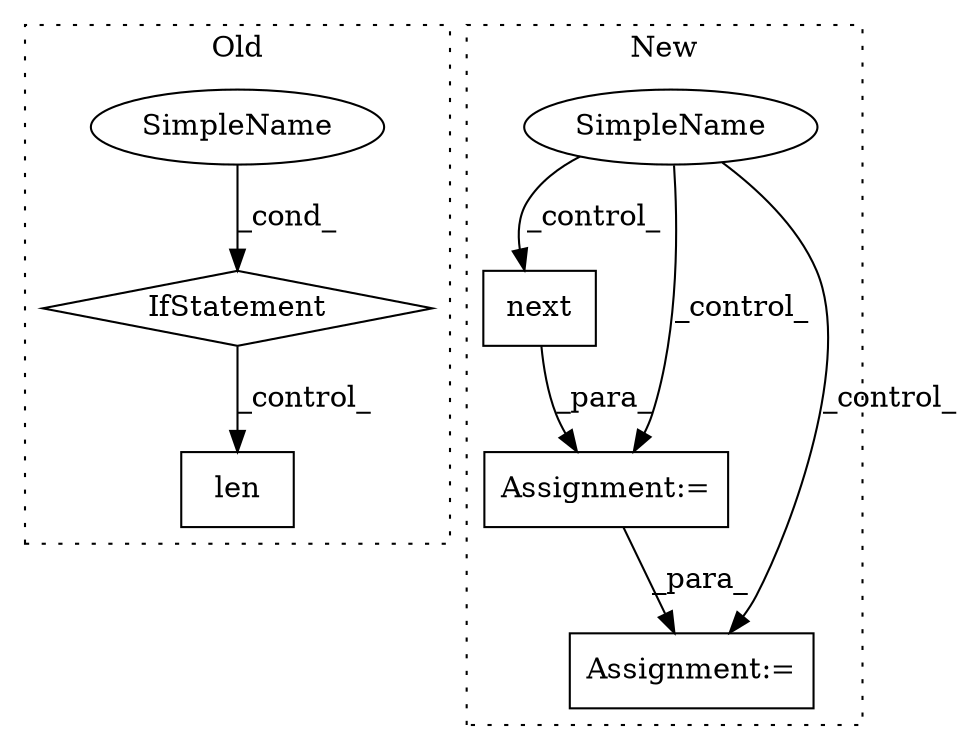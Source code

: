 digraph G {
subgraph cluster0 {
1 [label="len" a="32" s="4572,4580" l="4,1" shape="box"];
6 [label="IfStatement" a="25" s="4476,4499" l="4,2" shape="diamond"];
7 [label="SimpleName" a="42" s="" l="" shape="ellipse"];
label = "Old";
style="dotted";
}
subgraph cluster1 {
2 [label="next" a="32" s="4788" l="6" shape="box"];
3 [label="Assignment:=" a="7" s="4783" l="1" shape="box"];
4 [label="SimpleName" a="42" s="" l="" shape="ellipse"];
5 [label="Assignment:=" a="7" s="4807" l="1" shape="box"];
label = "New";
style="dotted";
}
2 -> 3 [label="_para_"];
3 -> 5 [label="_para_"];
4 -> 5 [label="_control_"];
4 -> 2 [label="_control_"];
4 -> 3 [label="_control_"];
6 -> 1 [label="_control_"];
7 -> 6 [label="_cond_"];
}